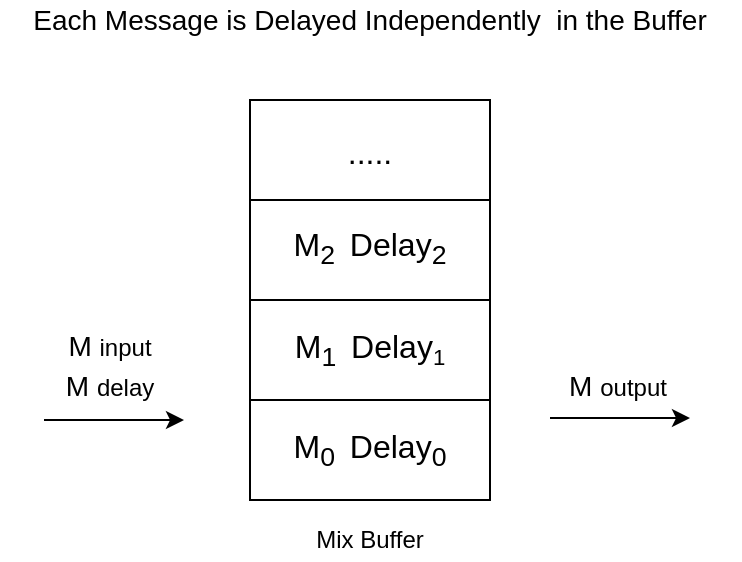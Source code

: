 <mxfile version="12.6.5" type="device"><diagram id="M7SmEhGK5qwWzMWXsmY1" name="Page-1"><mxGraphModel dx="946" dy="599" grid="1" gridSize="10" guides="1" tooltips="1" connect="1" arrows="1" fold="1" page="1" pageScale="1" pageWidth="827" pageHeight="1169" math="0" shadow="0"><root><mxCell id="0"/><mxCell id="1" parent="0"/><mxCell id="_3npgx7JeodJ4edVb8FM-1" value="" style="rounded=0;whiteSpace=wrap;html=1;" vertex="1" parent="1"><mxGeometry x="160" y="120" width="120" height="200" as="geometry"/></mxCell><mxCell id="_3npgx7JeodJ4edVb8FM-2" value="" style="endArrow=none;html=1;exitX=0;exitY=0.25;exitDx=0;exitDy=0;entryX=1;entryY=0.25;entryDx=0;entryDy=0;" edge="1" parent="1" source="_3npgx7JeodJ4edVb8FM-1" target="_3npgx7JeodJ4edVb8FM-1"><mxGeometry width="50" height="50" relative="1" as="geometry"><mxPoint x="160" y="390" as="sourcePoint"/><mxPoint x="210" y="340" as="targetPoint"/></mxGeometry></mxCell><mxCell id="_3npgx7JeodJ4edVb8FM-3" value="" style="endArrow=none;html=1;exitX=0;exitY=0.5;exitDx=0;exitDy=0;entryX=1;entryY=0.5;entryDx=0;entryDy=0;" edge="1" parent="1" source="_3npgx7JeodJ4edVb8FM-1" target="_3npgx7JeodJ4edVb8FM-1"><mxGeometry width="50" height="50" relative="1" as="geometry"><mxPoint x="160" y="390" as="sourcePoint"/><mxPoint x="210" y="340" as="targetPoint"/></mxGeometry></mxCell><mxCell id="_3npgx7JeodJ4edVb8FM-4" value="" style="endArrow=none;html=1;exitX=0;exitY=0.75;exitDx=0;exitDy=0;entryX=1;entryY=0.75;entryDx=0;entryDy=0;" edge="1" parent="1" source="_3npgx7JeodJ4edVb8FM-1" target="_3npgx7JeodJ4edVb8FM-1"><mxGeometry width="50" height="50" relative="1" as="geometry"><mxPoint x="160" y="390" as="sourcePoint"/><mxPoint x="210" y="340" as="targetPoint"/></mxGeometry></mxCell><mxCell id="_3npgx7JeodJ4edVb8FM-5" value="&lt;font style=&quot;font-size: 16px&quot;&gt;Μ&lt;sub&gt;0&amp;nbsp; &lt;/sub&gt;Delay&lt;sub&gt;0&lt;/sub&gt;&lt;/font&gt;" style="text;html=1;strokeColor=none;fillColor=none;align=center;verticalAlign=middle;whiteSpace=wrap;rounded=0;" vertex="1" parent="1"><mxGeometry x="180" y="285" width="80" height="20" as="geometry"/></mxCell><mxCell id="_3npgx7JeodJ4edVb8FM-8" value="&lt;span style=&quot;font-size: 16px&quot;&gt;.....&lt;/span&gt;" style="text;html=1;strokeColor=none;fillColor=none;align=center;verticalAlign=middle;whiteSpace=wrap;rounded=0;" vertex="1" parent="1"><mxGeometry x="200" y="136" width="40" height="20" as="geometry"/></mxCell><mxCell id="_3npgx7JeodJ4edVb8FM-9" value="" style="endArrow=classic;html=1;" edge="1" parent="1"><mxGeometry width="50" height="50" relative="1" as="geometry"><mxPoint x="57" y="280" as="sourcePoint"/><mxPoint x="127" y="280" as="targetPoint"/></mxGeometry></mxCell><mxCell id="_3npgx7JeodJ4edVb8FM-10" value="" style="endArrow=classic;html=1;" edge="1" parent="1"><mxGeometry width="50" height="50" relative="1" as="geometry"><mxPoint x="310" y="279" as="sourcePoint"/><mxPoint x="380" y="279" as="targetPoint"/></mxGeometry></mxCell><mxCell id="_3npgx7JeodJ4edVb8FM-11" value="&lt;font&gt;&lt;font style=&quot;font-size: 14px&quot;&gt;Μ&amp;nbsp;&lt;/font&gt;&lt;font style=&quot;font-size: 12px&quot;&gt;input&lt;/font&gt;&lt;/font&gt;" style="text;html=1;strokeColor=none;fillColor=none;align=center;verticalAlign=middle;whiteSpace=wrap;rounded=0;" vertex="1" parent="1"><mxGeometry x="70" y="233" width="40" height="20" as="geometry"/></mxCell><mxCell id="_3npgx7JeodJ4edVb8FM-12" value="&lt;font&gt;&lt;font style=&quot;font-size: 14px&quot;&gt;Μ&amp;nbsp;&lt;/font&gt;&lt;font style=&quot;font-size: 12px&quot;&gt;output&lt;/font&gt;&lt;/font&gt;" style="text;html=1;strokeColor=none;fillColor=none;align=center;verticalAlign=middle;whiteSpace=wrap;rounded=0;" vertex="1" parent="1"><mxGeometry x="324" y="253" width="40" height="20" as="geometry"/></mxCell><mxCell id="_3npgx7JeodJ4edVb8FM-13" value="&lt;span style=&quot;font-size: 14px&quot;&gt;Each Message is&amp;nbsp;&lt;/span&gt;&lt;span style=&quot;font-size: 14px&quot;&gt;Delayed&amp;nbsp;&lt;/span&gt;&lt;span style=&quot;font-size: 14px&quot;&gt;Independently&amp;nbsp; in the Buffer&lt;/span&gt;" style="text;html=1;strokeColor=none;fillColor=none;align=center;verticalAlign=middle;whiteSpace=wrap;rounded=0;" vertex="1" parent="1"><mxGeometry x="35" y="70" width="370" height="20" as="geometry"/></mxCell><mxCell id="_3npgx7JeodJ4edVb8FM-14" value="&lt;font style=&quot;font-size: 12px&quot;&gt;Mix Buffer&lt;/font&gt;" style="text;html=1;strokeColor=none;fillColor=none;align=center;verticalAlign=middle;whiteSpace=wrap;rounded=0;" vertex="1" parent="1"><mxGeometry x="160" y="330" width="120" height="20" as="geometry"/></mxCell><mxCell id="_3npgx7JeodJ4edVb8FM-19" value="&lt;font&gt;&lt;font style=&quot;font-size: 14px&quot;&gt;Μ &lt;/font&gt;&lt;font style=&quot;font-size: 12px&quot;&gt;delay&lt;/font&gt;&lt;/font&gt;" style="text;html=1;strokeColor=none;fillColor=none;align=center;verticalAlign=middle;whiteSpace=wrap;rounded=0;" vertex="1" parent="1"><mxGeometry x="60" y="253" width="60" height="20" as="geometry"/></mxCell><mxCell id="_3npgx7JeodJ4edVb8FM-20" value="&lt;font style=&quot;font-size: 16px&quot;&gt;Μ&lt;sub&gt;1&amp;nbsp;&amp;nbsp;&lt;/sub&gt;Delay&lt;/font&gt;&lt;font style=&quot;font-size: 13.333px&quot;&gt;&lt;sub&gt;1&lt;/sub&gt;&lt;/font&gt;" style="text;html=1;strokeColor=none;fillColor=none;align=center;verticalAlign=middle;whiteSpace=wrap;rounded=0;" vertex="1" parent="1"><mxGeometry x="180" y="235" width="80" height="20" as="geometry"/></mxCell><mxCell id="_3npgx7JeodJ4edVb8FM-21" value="&lt;font style=&quot;font-size: 16px&quot;&gt;Μ&lt;sub&gt;2&amp;nbsp; &lt;/sub&gt;Delay&lt;sub&gt;2&lt;/sub&gt;&lt;/font&gt;" style="text;html=1;strokeColor=none;fillColor=none;align=center;verticalAlign=middle;whiteSpace=wrap;rounded=0;" vertex="1" parent="1"><mxGeometry x="180" y="184" width="80" height="20" as="geometry"/></mxCell></root></mxGraphModel></diagram></mxfile>